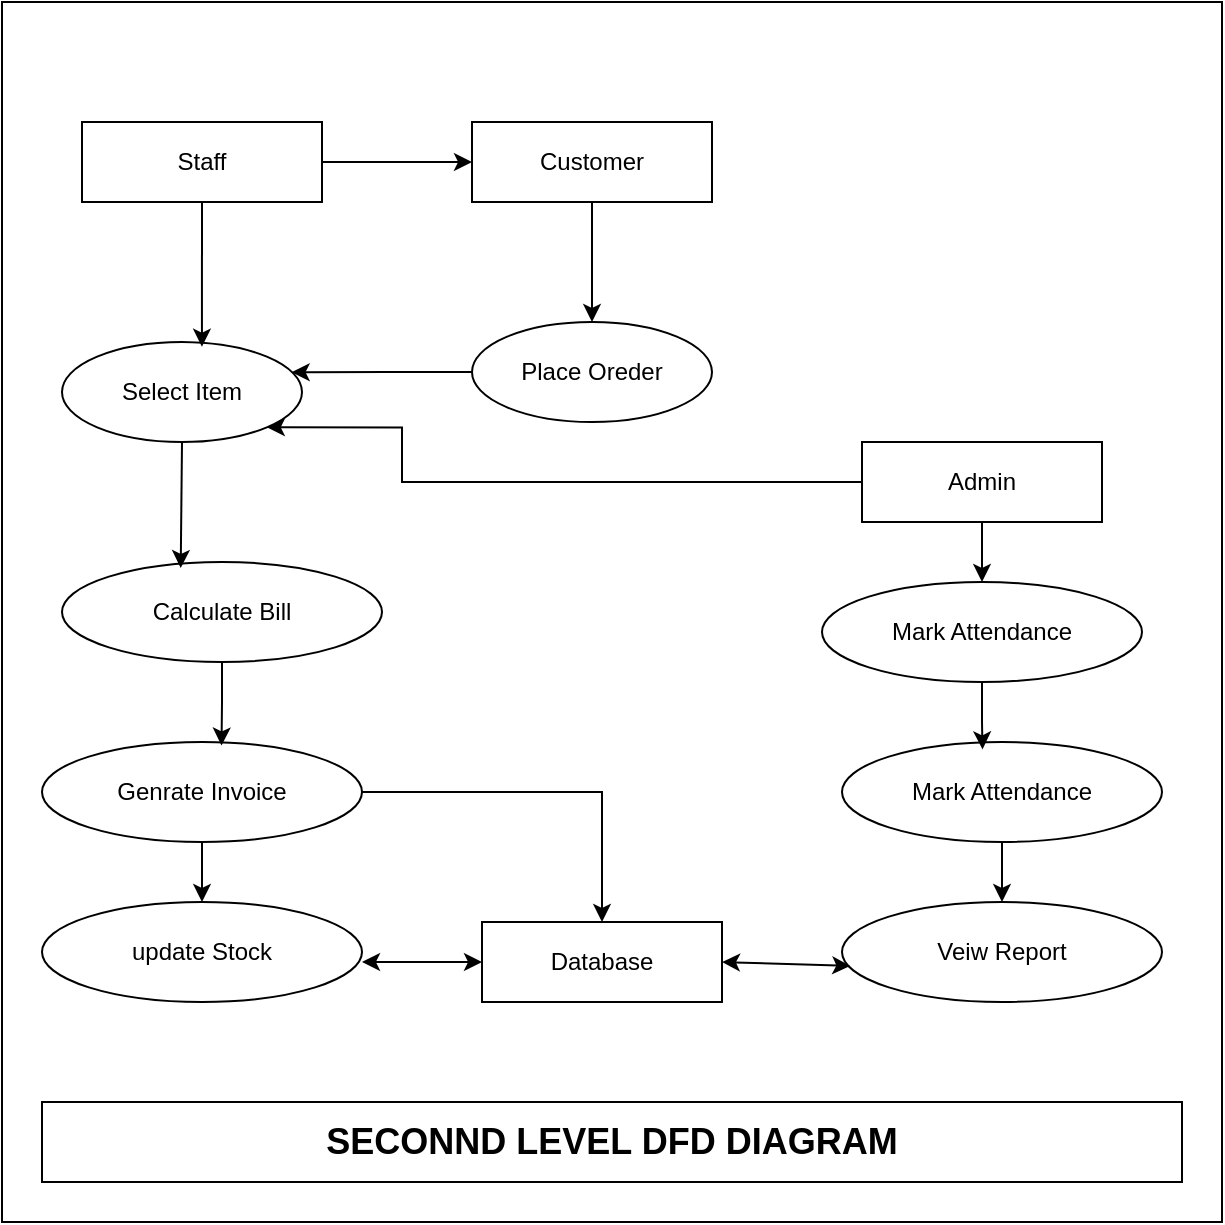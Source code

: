 <mxfile version="26.2.2">
  <diagram name="Page-1" id="-5XMm6-LIGXa4i5FkQe5">
    <mxGraphModel dx="1032" dy="668" grid="1" gridSize="10" guides="1" tooltips="1" connect="1" arrows="1" fold="1" page="1" pageScale="1" pageWidth="850" pageHeight="1100" math="0" shadow="0">
      <root>
        <mxCell id="0" />
        <mxCell id="1" parent="0" />
        <mxCell id="WayH3on5LpbWjKRJyvP6-1" value="&lt;span style=&quot;color: rgba(0, 0, 0, 0); font-family: monospace; font-size: 0px; text-align: start; text-wrap-mode: nowrap;&quot;&gt;%3CmxGraphModel%3E%3Croot%3E%3CmxCell%20id%3D%220%22%2F%3E%3CmxCell%20id%3D%221%22%20parent%3D%220%22%2F%3E%3CmxCell%20id%3D%222%22%20value%3D%22Genrate%20Invoice%22%20style%3D%22ellipse%3BwhiteSpace%3Dwrap%3Bhtml%3D1%3B%22%20vertex%3D%221%22%20parent%3D%221%22%3E%3CmxGeometry%20x%3D%22150%22%20y%3D%22420%22%20width%3D%22160%22%20height%3D%2250%22%20as%3D%22geometry%22%2F%3E%3C%2FmxCell%3E%3C%2Froot%3E%3C%2FmxGraphModel%3E&lt;/span&gt;" style="rounded=0;whiteSpace=wrap;html=1;" vertex="1" parent="1">
          <mxGeometry x="130" y="50" width="610" height="610" as="geometry" />
        </mxCell>
        <mxCell id="WayH3on5LpbWjKRJyvP6-2" style="edgeStyle=orthogonalEdgeStyle;rounded=0;orthogonalLoop=1;jettySize=auto;html=1;exitX=1;exitY=0.5;exitDx=0;exitDy=0;entryX=0;entryY=0.5;entryDx=0;entryDy=0;" edge="1" parent="1" source="WayH3on5LpbWjKRJyvP6-3" target="WayH3on5LpbWjKRJyvP6-14">
          <mxGeometry relative="1" as="geometry" />
        </mxCell>
        <mxCell id="WayH3on5LpbWjKRJyvP6-3" value="Staff" style="rounded=0;whiteSpace=wrap;html=1;" vertex="1" parent="1">
          <mxGeometry x="170" y="110" width="120" height="40" as="geometry" />
        </mxCell>
        <mxCell id="WayH3on5LpbWjKRJyvP6-5" value="Select Item" style="ellipse;whiteSpace=wrap;html=1;" vertex="1" parent="1">
          <mxGeometry x="160" y="220" width="120" height="50" as="geometry" />
        </mxCell>
        <mxCell id="WayH3on5LpbWjKRJyvP6-6" style="edgeStyle=orthogonalEdgeStyle;rounded=0;orthogonalLoop=1;jettySize=auto;html=1;exitX=0.5;exitY=1;exitDx=0;exitDy=0;entryX=0.583;entryY=0.047;entryDx=0;entryDy=0;entryPerimeter=0;" edge="1" parent="1" source="WayH3on5LpbWjKRJyvP6-3" target="WayH3on5LpbWjKRJyvP6-5">
          <mxGeometry relative="1" as="geometry" />
        </mxCell>
        <mxCell id="WayH3on5LpbWjKRJyvP6-9" value="Calculate Bill" style="ellipse;whiteSpace=wrap;html=1;" vertex="1" parent="1">
          <mxGeometry x="160" y="330" width="160" height="50" as="geometry" />
        </mxCell>
        <mxCell id="WayH3on5LpbWjKRJyvP6-11" value="" style="endArrow=classic;html=1;rounded=0;exitX=0.5;exitY=1;exitDx=0;exitDy=0;entryX=0.371;entryY=0.06;entryDx=0;entryDy=0;entryPerimeter=0;" edge="1" parent="1" source="WayH3on5LpbWjKRJyvP6-5" target="WayH3on5LpbWjKRJyvP6-9">
          <mxGeometry width="50" height="50" relative="1" as="geometry">
            <mxPoint x="240.61" y="340.0" as="sourcePoint" />
            <mxPoint x="220" y="410" as="targetPoint" />
          </mxGeometry>
        </mxCell>
        <mxCell id="WayH3on5LpbWjKRJyvP6-13" style="edgeStyle=orthogonalEdgeStyle;rounded=0;orthogonalLoop=1;jettySize=auto;html=1;exitX=0.5;exitY=1;exitDx=0;exitDy=0;entryX=0.5;entryY=0;entryDx=0;entryDy=0;" edge="1" parent="1" source="WayH3on5LpbWjKRJyvP6-14" target="WayH3on5LpbWjKRJyvP6-16">
          <mxGeometry relative="1" as="geometry" />
        </mxCell>
        <mxCell id="WayH3on5LpbWjKRJyvP6-14" value="Customer" style="rounded=0;whiteSpace=wrap;html=1;" vertex="1" parent="1">
          <mxGeometry x="365" y="110" width="120" height="40" as="geometry" />
        </mxCell>
        <mxCell id="WayH3on5LpbWjKRJyvP6-16" value="Place Oreder" style="ellipse;whiteSpace=wrap;html=1;" vertex="1" parent="1">
          <mxGeometry x="365" y="210" width="120" height="50" as="geometry" />
        </mxCell>
        <mxCell id="WayH3on5LpbWjKRJyvP6-18" style="edgeStyle=orthogonalEdgeStyle;rounded=0;orthogonalLoop=1;jettySize=auto;html=1;entryX=0.957;entryY=0.302;entryDx=0;entryDy=0;entryPerimeter=0;" edge="1" parent="1" source="WayH3on5LpbWjKRJyvP6-16" target="WayH3on5LpbWjKRJyvP6-5">
          <mxGeometry relative="1" as="geometry" />
        </mxCell>
        <mxCell id="WayH3on5LpbWjKRJyvP6-22" style="edgeStyle=orthogonalEdgeStyle;rounded=0;orthogonalLoop=1;jettySize=auto;html=1;entryX=0.5;entryY=0;entryDx=0;entryDy=0;" edge="1" parent="1" source="WayH3on5LpbWjKRJyvP6-19" target="WayH3on5LpbWjKRJyvP6-21">
          <mxGeometry relative="1" as="geometry" />
        </mxCell>
        <mxCell id="WayH3on5LpbWjKRJyvP6-28" style="edgeStyle=orthogonalEdgeStyle;rounded=0;orthogonalLoop=1;jettySize=auto;html=1;entryX=0.5;entryY=0;entryDx=0;entryDy=0;" edge="1" parent="1" source="WayH3on5LpbWjKRJyvP6-19" target="WayH3on5LpbWjKRJyvP6-24">
          <mxGeometry relative="1" as="geometry" />
        </mxCell>
        <mxCell id="WayH3on5LpbWjKRJyvP6-19" value="Genrate Invoice" style="ellipse;whiteSpace=wrap;html=1;" vertex="1" parent="1">
          <mxGeometry x="150" y="420" width="160" height="50" as="geometry" />
        </mxCell>
        <mxCell id="WayH3on5LpbWjKRJyvP6-20" style="edgeStyle=orthogonalEdgeStyle;rounded=0;orthogonalLoop=1;jettySize=auto;html=1;entryX=0.561;entryY=0.035;entryDx=0;entryDy=0;entryPerimeter=0;" edge="1" parent="1" source="WayH3on5LpbWjKRJyvP6-9" target="WayH3on5LpbWjKRJyvP6-19">
          <mxGeometry relative="1" as="geometry" />
        </mxCell>
        <mxCell id="WayH3on5LpbWjKRJyvP6-21" value="update Stock" style="ellipse;whiteSpace=wrap;html=1;" vertex="1" parent="1">
          <mxGeometry x="150" y="500" width="160" height="50" as="geometry" />
        </mxCell>
        <mxCell id="WayH3on5LpbWjKRJyvP6-24" value="Database" style="rounded=0;whiteSpace=wrap;html=1;" vertex="1" parent="1">
          <mxGeometry x="370" y="510" width="120" height="40" as="geometry" />
        </mxCell>
        <mxCell id="WayH3on5LpbWjKRJyvP6-25" value="" style="endArrow=classic;startArrow=classic;html=1;rounded=0;entryX=0;entryY=0.5;entryDx=0;entryDy=0;" edge="1" parent="1" target="WayH3on5LpbWjKRJyvP6-24">
          <mxGeometry width="50" height="50" relative="1" as="geometry">
            <mxPoint x="310" y="530" as="sourcePoint" />
            <mxPoint x="360" y="480" as="targetPoint" />
          </mxGeometry>
        </mxCell>
        <mxCell id="WayH3on5LpbWjKRJyvP6-26" value="Mark Attendance" style="ellipse;whiteSpace=wrap;html=1;" vertex="1" parent="1">
          <mxGeometry x="540" y="340" width="160" height="50" as="geometry" />
        </mxCell>
        <mxCell id="WayH3on5LpbWjKRJyvP6-32" style="edgeStyle=orthogonalEdgeStyle;rounded=0;orthogonalLoop=1;jettySize=auto;html=1;entryX=1;entryY=1;entryDx=0;entryDy=0;" edge="1" parent="1" source="WayH3on5LpbWjKRJyvP6-30" target="WayH3on5LpbWjKRJyvP6-5">
          <mxGeometry relative="1" as="geometry">
            <Array as="points">
              <mxPoint x="330" y="290" />
              <mxPoint x="330" y="262" />
            </Array>
          </mxGeometry>
        </mxCell>
        <mxCell id="WayH3on5LpbWjKRJyvP6-33" style="edgeStyle=orthogonalEdgeStyle;rounded=0;orthogonalLoop=1;jettySize=auto;html=1;entryX=0.5;entryY=0;entryDx=0;entryDy=0;" edge="1" parent="1" source="WayH3on5LpbWjKRJyvP6-30" target="WayH3on5LpbWjKRJyvP6-26">
          <mxGeometry relative="1" as="geometry" />
        </mxCell>
        <mxCell id="WayH3on5LpbWjKRJyvP6-30" value="Admin" style="rounded=0;whiteSpace=wrap;html=1;" vertex="1" parent="1">
          <mxGeometry x="560" y="270" width="120" height="40" as="geometry" />
        </mxCell>
        <mxCell id="WayH3on5LpbWjKRJyvP6-41" style="edgeStyle=orthogonalEdgeStyle;rounded=0;orthogonalLoop=1;jettySize=auto;html=1;entryX=0.5;entryY=0;entryDx=0;entryDy=0;" edge="1" parent="1" source="WayH3on5LpbWjKRJyvP6-34" target="WayH3on5LpbWjKRJyvP6-39">
          <mxGeometry relative="1" as="geometry" />
        </mxCell>
        <mxCell id="WayH3on5LpbWjKRJyvP6-34" value="Mark Attendance" style="ellipse;whiteSpace=wrap;html=1;" vertex="1" parent="1">
          <mxGeometry x="550" y="420" width="160" height="50" as="geometry" />
        </mxCell>
        <mxCell id="WayH3on5LpbWjKRJyvP6-36" style="edgeStyle=orthogonalEdgeStyle;rounded=0;orthogonalLoop=1;jettySize=auto;html=1;entryX=0.439;entryY=0.074;entryDx=0;entryDy=0;entryPerimeter=0;" edge="1" parent="1" source="WayH3on5LpbWjKRJyvP6-26" target="WayH3on5LpbWjKRJyvP6-34">
          <mxGeometry relative="1" as="geometry" />
        </mxCell>
        <mxCell id="WayH3on5LpbWjKRJyvP6-39" value="Veiw Report" style="ellipse;whiteSpace=wrap;html=1;" vertex="1" parent="1">
          <mxGeometry x="550" y="500" width="160" height="50" as="geometry" />
        </mxCell>
        <mxCell id="WayH3on5LpbWjKRJyvP6-42" value="" style="endArrow=classic;startArrow=classic;html=1;rounded=0;exitX=1;exitY=0.5;exitDx=0;exitDy=0;entryX=0.026;entryY=0.639;entryDx=0;entryDy=0;entryPerimeter=0;" edge="1" parent="1" source="WayH3on5LpbWjKRJyvP6-24" target="WayH3on5LpbWjKRJyvP6-39">
          <mxGeometry width="50" height="50" relative="1" as="geometry">
            <mxPoint x="500" y="580" as="sourcePoint" />
            <mxPoint x="550" y="530" as="targetPoint" />
          </mxGeometry>
        </mxCell>
        <mxCell id="WayH3on5LpbWjKRJyvP6-43" value="&lt;b&gt;&lt;font style=&quot;font-size: 18px;&quot;&gt;SECONND LEVEL DFD DIAGRAM&lt;/font&gt;&lt;/b&gt;" style="rounded=0;whiteSpace=wrap;html=1;" vertex="1" parent="1">
          <mxGeometry x="150" y="600" width="570" height="40" as="geometry" />
        </mxCell>
      </root>
    </mxGraphModel>
  </diagram>
</mxfile>

